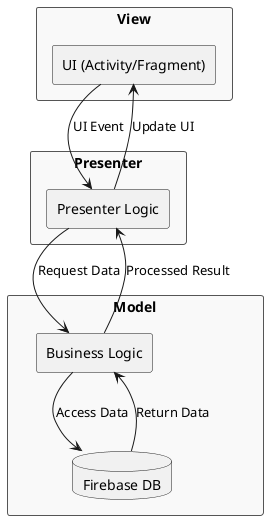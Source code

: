 @startuml Mini_MVP_Overview

skinparam componentStyle rectangle
skinparam rectangle {
  BackgroundColor #F9F9F9
  BorderColor #555
}


rectangle "View" {
  component "UI (Activity/Fragment)"
}

rectangle "Presenter" {
  component "Presenter Logic"
}

rectangle "Model" {
  component "Business Logic"
  database "Firebase DB"
}


"UI (Activity/Fragment)" --> "Presenter Logic" : UI Event
"Presenter Logic" --> "Business Logic" : Request Data
"Business Logic" --> "Firebase DB" : Access Data
"Firebase DB" --> "Business Logic" : Return Data
"Business Logic" --> "Presenter Logic" : Processed Result
"Presenter Logic" --> "UI (Activity/Fragment)" : Update UI
@enduml
